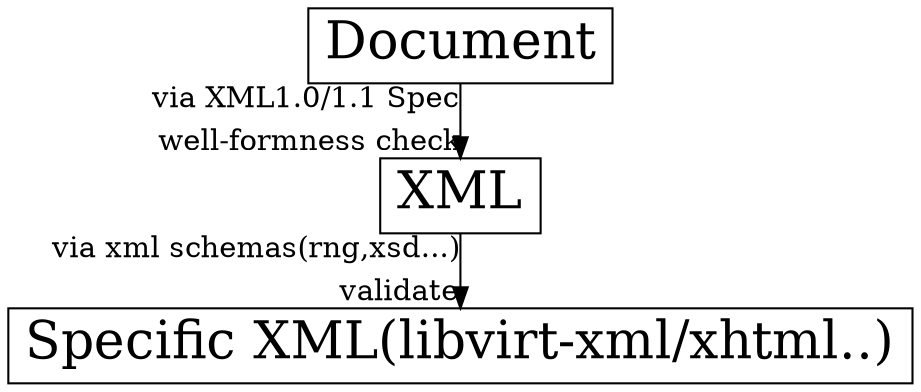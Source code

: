 digraph G {
    node [fontsize=25, shape="rect"]
    doc [label="Document"];
    xml [label="XML"];
    spec [label="Specific XML(libvirt-xml/xhtml..)"];
    doc -> xml [headlabel="well-formness check", taillabel="via XML1.0/1.1 Spec"]
    xml -> spec [headlabel="validate", taillabel="via xml schemas(rng,xsd...)"]
}
